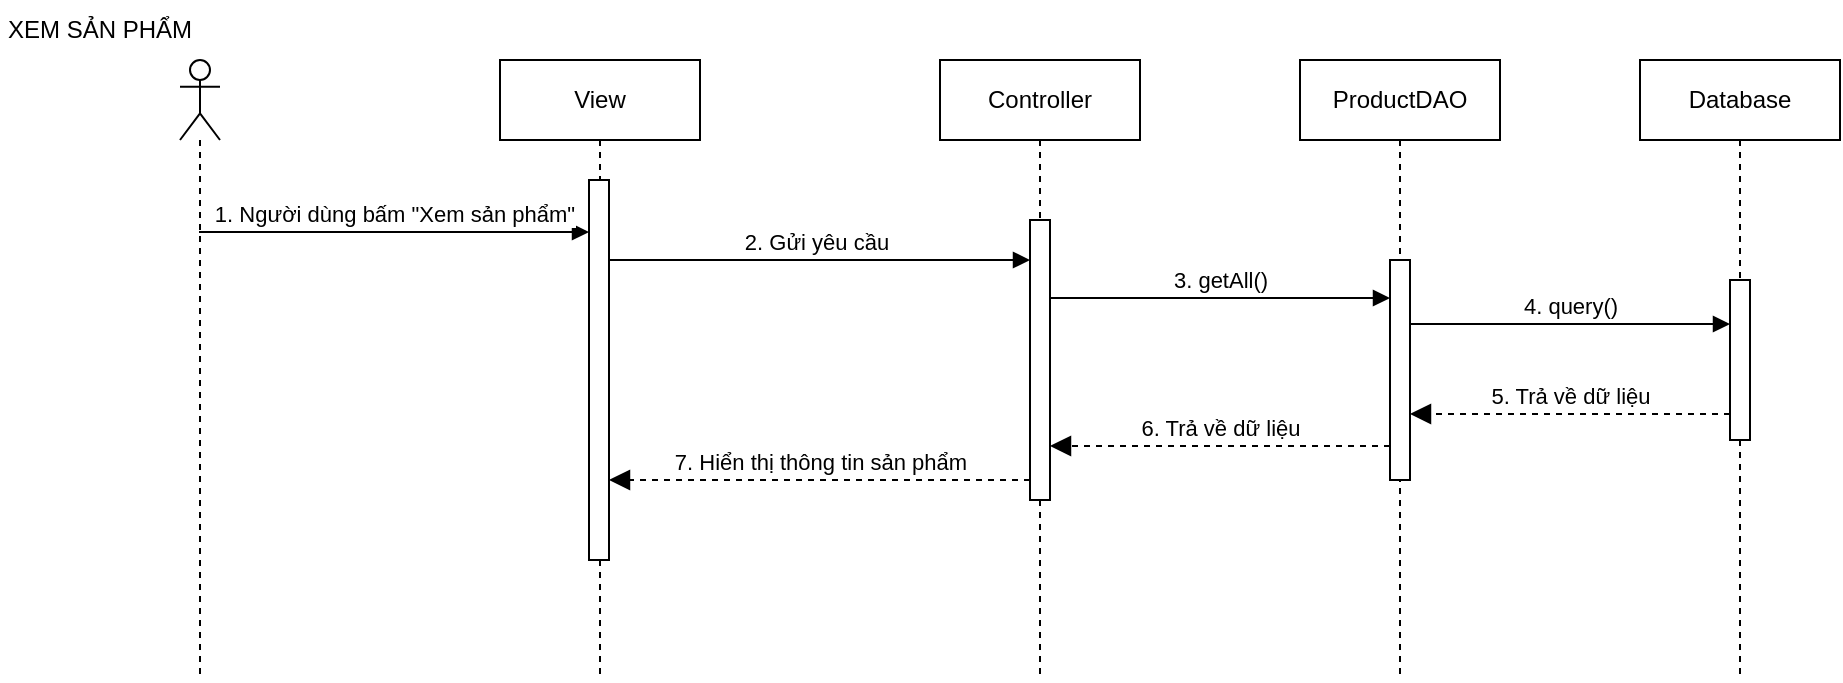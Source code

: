 <mxfile version="20.8.10" type="device" pages="4"><diagram id="AO8uRcsqPVFht4SJxATY" name="Page-1"><mxGraphModel dx="802" dy="556" grid="1" gridSize="10" guides="1" tooltips="1" connect="1" arrows="1" fold="1" page="1" pageScale="1" pageWidth="1654" pageHeight="2336" math="0" shadow="0"><root><mxCell id="0"/><mxCell id="1" parent="0"/><mxCell id="OG8YnXnmtrezyr80pQyN-1" value="" style="shape=umlLifeline;participant=umlActor;perimeter=lifelinePerimeter;whiteSpace=wrap;html=1;container=1;collapsible=0;recursiveResize=0;verticalAlign=top;spacingTop=36;outlineConnect=0;" parent="1" vertex="1"><mxGeometry x="110" y="50" width="20" height="310" as="geometry"/></mxCell><mxCell id="OG8YnXnmtrezyr80pQyN-2" value="View" style="shape=umlLifeline;perimeter=lifelinePerimeter;whiteSpace=wrap;html=1;container=1;collapsible=0;recursiveResize=0;outlineConnect=0;" parent="1" vertex="1"><mxGeometry x="270" y="50" width="100" height="310" as="geometry"/></mxCell><mxCell id="OG8YnXnmtrezyr80pQyN-3" value="2. Gửi yêu cầu" style="html=1;verticalAlign=bottom;endArrow=block;rounded=0;" parent="OG8YnXnmtrezyr80pQyN-2" target="OG8YnXnmtrezyr80pQyN-7" edge="1"><mxGeometry width="80" relative="1" as="geometry"><mxPoint x="50" y="100" as="sourcePoint"/><mxPoint x="130" y="100" as="targetPoint"/></mxGeometry></mxCell><mxCell id="OG8YnXnmtrezyr80pQyN-4" value="" style="html=1;points=[];perimeter=orthogonalPerimeter;" parent="OG8YnXnmtrezyr80pQyN-2" vertex="1"><mxGeometry x="44.5" y="60" width="10" height="190" as="geometry"/></mxCell><mxCell id="OG8YnXnmtrezyr80pQyN-5" value="Controller" style="shape=umlLifeline;perimeter=lifelinePerimeter;whiteSpace=wrap;html=1;container=1;collapsible=0;recursiveResize=0;outlineConnect=0;" parent="1" vertex="1"><mxGeometry x="490" y="50" width="100" height="310" as="geometry"/></mxCell><mxCell id="OG8YnXnmtrezyr80pQyN-7" value="" style="html=1;points=[];perimeter=orthogonalPerimeter;" parent="OG8YnXnmtrezyr80pQyN-5" vertex="1"><mxGeometry x="45" y="80" width="10" height="140" as="geometry"/></mxCell><mxCell id="OG8YnXnmtrezyr80pQyN-8" value="1. Người dùng bấm &quot;Xem sản phẩm&quot;" style="html=1;verticalAlign=bottom;endArrow=block;rounded=0;" parent="1" edge="1"><mxGeometry width="80" relative="1" as="geometry"><mxPoint x="119.5" y="136" as="sourcePoint"/><mxPoint x="314.5" y="136" as="targetPoint"/></mxGeometry></mxCell><mxCell id="OG8YnXnmtrezyr80pQyN-9" value="7. Hiển thị thông tin sản phẩm" style="html=1;verticalAlign=bottom;endArrow=block;dashed=1;endSize=8;rounded=0;endFill=1;" parent="1" source="OG8YnXnmtrezyr80pQyN-7" target="OG8YnXnmtrezyr80pQyN-4" edge="1"><mxGeometry relative="1" as="geometry"><mxPoint x="539.5" y="259" as="sourcePoint"/><mxPoint x="319.5" y="259" as="targetPoint"/><Array as="points"><mxPoint x="440" y="260"/></Array></mxGeometry></mxCell><mxCell id="OG8YnXnmtrezyr80pQyN-11" value="XEM SẢN PHẨM" style="text;html=1;strokeColor=none;fillColor=none;align=center;verticalAlign=middle;whiteSpace=wrap;rounded=0;" parent="1" vertex="1"><mxGeometry x="20" y="20" width="100" height="30" as="geometry"/></mxCell><mxCell id="OG8YnXnmtrezyr80pQyN-23" value="ProductDAO" style="shape=umlLifeline;perimeter=lifelinePerimeter;whiteSpace=wrap;html=1;container=1;collapsible=0;recursiveResize=0;outlineConnect=0;" parent="1" vertex="1"><mxGeometry x="670" y="50" width="100" height="310" as="geometry"/></mxCell><mxCell id="OG8YnXnmtrezyr80pQyN-25" value="" style="html=1;points=[];perimeter=orthogonalPerimeter;" parent="OG8YnXnmtrezyr80pQyN-23" vertex="1"><mxGeometry x="45" y="100" width="10" height="110" as="geometry"/></mxCell><mxCell id="OG8YnXnmtrezyr80pQyN-26" value="Database" style="shape=umlLifeline;perimeter=lifelinePerimeter;whiteSpace=wrap;html=1;container=1;collapsible=0;recursiveResize=0;outlineConnect=0;" parent="1" vertex="1"><mxGeometry x="840" y="50" width="100" height="310" as="geometry"/></mxCell><mxCell id="OG8YnXnmtrezyr80pQyN-28" value="" style="html=1;points=[];perimeter=orthogonalPerimeter;" parent="OG8YnXnmtrezyr80pQyN-26" vertex="1"><mxGeometry x="45" y="110" width="10" height="80" as="geometry"/></mxCell><mxCell id="OG8YnXnmtrezyr80pQyN-29" value="3. getAll()" style="html=1;verticalAlign=bottom;endArrow=block;rounded=0;" parent="1" edge="1"><mxGeometry width="80" relative="1" as="geometry"><mxPoint x="545" y="169" as="sourcePoint"/><mxPoint x="715" y="169" as="targetPoint"/></mxGeometry></mxCell><mxCell id="OG8YnXnmtrezyr80pQyN-30" value="4. query()" style="html=1;verticalAlign=bottom;endArrow=block;rounded=0;" parent="1" edge="1"><mxGeometry width="80" relative="1" as="geometry"><mxPoint x="725" y="182" as="sourcePoint"/><mxPoint x="885" y="182" as="targetPoint"/></mxGeometry></mxCell><mxCell id="OG8YnXnmtrezyr80pQyN-31" value="5. Trả về dữ liệu" style="html=1;verticalAlign=bottom;endArrow=block;dashed=1;endSize=8;rounded=0;endFill=1;" parent="1" edge="1"><mxGeometry relative="1" as="geometry"><mxPoint x="885" y="227" as="sourcePoint"/><mxPoint x="725" y="227" as="targetPoint"/></mxGeometry></mxCell><mxCell id="OG8YnXnmtrezyr80pQyN-32" value="6. Trả về dữ liệu" style="html=1;verticalAlign=bottom;endArrow=block;dashed=1;endSize=8;rounded=0;endFill=1;" parent="1" edge="1"><mxGeometry relative="1" as="geometry"><mxPoint x="715" y="243" as="sourcePoint"/><mxPoint x="545" y="243" as="targetPoint"/></mxGeometry></mxCell></root></mxGraphModel></diagram><diagram id="TzA_XU1IXeqfoDD6bZ8l" name="Page-2"><mxGraphModel dx="802" dy="556" grid="1" gridSize="10" guides="1" tooltips="1" connect="1" arrows="1" fold="1" page="1" pageScale="1" pageWidth="850" pageHeight="1100" math="0" shadow="0"><root><mxCell id="0"/><mxCell id="1" parent="0"/><mxCell id="Rn3bHiu5siSJM2EStIqJ-1" value="alt" style="shape=umlFrame;whiteSpace=wrap;html=1;" vertex="1" parent="1"><mxGeometry x="230" y="140" width="340" height="120" as="geometry"/></mxCell><mxCell id="CBtV8TJ1RTo6u6nDFuZJ-1" value="" style="shape=umlLifeline;participant=umlActor;perimeter=lifelinePerimeter;whiteSpace=wrap;html=1;container=1;collapsible=0;recursiveResize=0;verticalAlign=top;spacingTop=36;outlineConnect=0;" vertex="1" parent="1"><mxGeometry x="110" y="50" width="20" height="310" as="geometry"/></mxCell><mxCell id="CBtV8TJ1RTo6u6nDFuZJ-2" value="View" style="shape=umlLifeline;perimeter=lifelinePerimeter;whiteSpace=wrap;html=1;container=1;collapsible=0;recursiveResize=0;outlineConnect=0;" vertex="1" parent="1"><mxGeometry x="270" y="50" width="100" height="310" as="geometry"/></mxCell><mxCell id="CBtV8TJ1RTo6u6nDFuZJ-3" value="3. Gửi yêu cầu" style="html=1;verticalAlign=bottom;endArrow=block;rounded=0;" edge="1" parent="CBtV8TJ1RTo6u6nDFuZJ-2"><mxGeometry width="80" relative="1" as="geometry"><mxPoint x="50" y="118" as="sourcePoint"/><mxPoint x="265" y="118" as="targetPoint"/></mxGeometry></mxCell><mxCell id="CBtV8TJ1RTo6u6nDFuZJ-4" value="" style="html=1;points=[];perimeter=orthogonalPerimeter;" vertex="1" parent="CBtV8TJ1RTo6u6nDFuZJ-2"><mxGeometry x="44.5" y="60" width="10" height="230" as="geometry"/></mxCell><mxCell id="Rn3bHiu5siSJM2EStIqJ-5" value="[Nhập không đủ]" style="text;html=1;strokeColor=none;fillColor=none;align=center;verticalAlign=middle;whiteSpace=wrap;rounded=0;" vertex="1" parent="CBtV8TJ1RTo6u6nDFuZJ-2"><mxGeometry x="-30" y="160" width="60" height="30" as="geometry"/></mxCell><mxCell id="CBtV8TJ1RTo6u6nDFuZJ-5" value="Controller" style="shape=umlLifeline;perimeter=lifelinePerimeter;whiteSpace=wrap;html=1;container=1;collapsible=0;recursiveResize=0;outlineConnect=0;" vertex="1" parent="1"><mxGeometry x="490" y="50" width="100" height="310" as="geometry"/></mxCell><mxCell id="CBtV8TJ1RTo6u6nDFuZJ-6" value="" style="html=1;points=[];perimeter=orthogonalPerimeter;" vertex="1" parent="CBtV8TJ1RTo6u6nDFuZJ-5"><mxGeometry x="45" y="80" width="10" height="200" as="geometry"/></mxCell><mxCell id="CBtV8TJ1RTo6u6nDFuZJ-7" value="1. Người dùng bấm &quot;Thêm sản phẩm&quot;" style="html=1;verticalAlign=bottom;endArrow=block;rounded=0;" edge="1" parent="1"><mxGeometry width="80" relative="1" as="geometry"><mxPoint x="119.5" y="128" as="sourcePoint"/><mxPoint x="314.5" y="128" as="targetPoint"/></mxGeometry></mxCell><mxCell id="CBtV8TJ1RTo6u6nDFuZJ-8" value="7. Hiển thị thông báo &quot;Thêm thành công&quot;" style="html=1;verticalAlign=bottom;endArrow=block;dashed=1;endSize=8;rounded=0;endFill=1;" edge="1" parent="1"><mxGeometry relative="1" as="geometry"><mxPoint x="535" y="319" as="sourcePoint"/><mxPoint x="324.5" y="319" as="targetPoint"/><Array as="points"><mxPoint x="440" y="319"/></Array></mxGeometry></mxCell><mxCell id="CBtV8TJ1RTo6u6nDFuZJ-9" value="THÊM SẢN PHẨM" style="text;html=1;strokeColor=none;fillColor=none;align=center;verticalAlign=middle;whiteSpace=wrap;rounded=0;" vertex="1" parent="1"><mxGeometry x="20" y="20" width="100" height="30" as="geometry"/></mxCell><mxCell id="CBtV8TJ1RTo6u6nDFuZJ-10" value="ProductDAO" style="shape=umlLifeline;perimeter=lifelinePerimeter;whiteSpace=wrap;html=1;container=1;collapsible=0;recursiveResize=0;outlineConnect=0;" vertex="1" parent="1"><mxGeometry x="670" y="50" width="100" height="310" as="geometry"/></mxCell><mxCell id="CBtV8TJ1RTo6u6nDFuZJ-11" value="" style="html=1;points=[];perimeter=orthogonalPerimeter;" vertex="1" parent="CBtV8TJ1RTo6u6nDFuZJ-10"><mxGeometry x="45" y="100" width="10" height="170" as="geometry"/></mxCell><mxCell id="CBtV8TJ1RTo6u6nDFuZJ-12" value="Database" style="shape=umlLifeline;perimeter=lifelinePerimeter;whiteSpace=wrap;html=1;container=1;collapsible=0;recursiveResize=0;outlineConnect=0;" vertex="1" parent="1"><mxGeometry x="840" y="50" width="100" height="310" as="geometry"/></mxCell><mxCell id="CBtV8TJ1RTo6u6nDFuZJ-13" value="" style="html=1;points=[];perimeter=orthogonalPerimeter;" vertex="1" parent="CBtV8TJ1RTo6u6nDFuZJ-12"><mxGeometry x="45" y="110" width="10" height="150" as="geometry"/></mxCell><mxCell id="CBtV8TJ1RTo6u6nDFuZJ-14" value="4. insert()" style="html=1;verticalAlign=bottom;endArrow=block;rounded=0;" edge="1" parent="1"><mxGeometry width="80" relative="1" as="geometry"><mxPoint x="545" y="176" as="sourcePoint"/><mxPoint x="715" y="176" as="targetPoint"/></mxGeometry></mxCell><mxCell id="CBtV8TJ1RTo6u6nDFuZJ-15" value="5. query()" style="html=1;verticalAlign=bottom;endArrow=block;rounded=0;" edge="1" parent="1"><mxGeometry width="80" relative="1" as="geometry"><mxPoint x="725" y="182" as="sourcePoint"/><mxPoint x="885" y="182" as="targetPoint"/></mxGeometry></mxCell><mxCell id="CBtV8TJ1RTo6u6nDFuZJ-16" value="6. Thêm thành công" style="html=1;verticalAlign=bottom;endArrow=block;dashed=1;endSize=8;rounded=0;endFill=1;" edge="1" parent="1"><mxGeometry relative="1" as="geometry"><mxPoint x="885" y="302" as="sourcePoint"/><mxPoint x="725" y="302" as="targetPoint"/></mxGeometry></mxCell><mxCell id="CBtV8TJ1RTo6u6nDFuZJ-17" value="7. Thêm thành công" style="html=1;verticalAlign=bottom;endArrow=block;dashed=1;endSize=8;rounded=0;endFill=1;" edge="1" parent="1"><mxGeometry relative="1" as="geometry"><mxPoint x="715" y="312" as="sourcePoint"/><mxPoint x="545" y="312" as="targetPoint"/></mxGeometry></mxCell><mxCell id="Rn3bHiu5siSJM2EStIqJ-2" value="" style="endArrow=none;dashed=1;html=1;dashPattern=1 3;strokeWidth=2;rounded=0;exitX=-0.003;exitY=0.458;exitDx=0;exitDy=0;exitPerimeter=0;entryX=1.003;entryY=0.458;entryDx=0;entryDy=0;entryPerimeter=0;" edge="1" parent="1" source="Rn3bHiu5siSJM2EStIqJ-1" target="Rn3bHiu5siSJM2EStIqJ-1"><mxGeometry width="50" height="50" relative="1" as="geometry"><mxPoint x="510" y="310" as="sourcePoint"/><mxPoint x="560" y="260" as="targetPoint"/></mxGeometry></mxCell><mxCell id="Rn3bHiu5siSJM2EStIqJ-3" value="2. Hiển thị thông tin sản phẩm" style="html=1;verticalAlign=bottom;endArrow=block;dashed=1;endSize=8;rounded=0;endFill=1;" edge="1" parent="1"><mxGeometry x="-0.002" relative="1" as="geometry"><mxPoint x="535" y="232" as="sourcePoint"/><mxPoint x="324.5" y="232" as="targetPoint"/><Array as="points"><mxPoint x="440" y="232"/></Array><mxPoint as="offset"/></mxGeometry></mxCell><mxCell id="Rn3bHiu5siSJM2EStIqJ-4" value="[Nhập đủ]" style="text;html=1;strokeColor=none;fillColor=none;align=center;verticalAlign=middle;whiteSpace=wrap;rounded=0;" vertex="1" parent="1"><mxGeometry x="240" y="170" width="60" height="30" as="geometry"/></mxCell></root></mxGraphModel></diagram><diagram id="_daYOJgq07lfuhLQ4pbO" name="Page-3"><mxGraphModel dx="802" dy="556" grid="1" gridSize="10" guides="1" tooltips="1" connect="1" arrows="1" fold="1" page="1" pageScale="1" pageWidth="850" pageHeight="1100" math="0" shadow="0"><root><mxCell id="0"/><mxCell id="1" parent="0"/><mxCell id="7lhjMTkaE4Zo7SmVjnIE-2" value="" style="shape=umlLifeline;participant=umlActor;perimeter=lifelinePerimeter;whiteSpace=wrap;html=1;container=1;collapsible=0;recursiveResize=0;verticalAlign=top;spacingTop=36;outlineConnect=0;" vertex="1" parent="1"><mxGeometry x="110" y="50" width="20" height="310" as="geometry"/></mxCell><mxCell id="7lhjMTkaE4Zo7SmVjnIE-3" value="View" style="shape=umlLifeline;perimeter=lifelinePerimeter;whiteSpace=wrap;html=1;container=1;collapsible=0;recursiveResize=0;outlineConnect=0;" vertex="1" parent="1"><mxGeometry x="270" y="50" width="100" height="310" as="geometry"/></mxCell><mxCell id="7lhjMTkaE4Zo7SmVjnIE-4" value="3. Gửi yêu cầu" style="html=1;verticalAlign=bottom;endArrow=block;rounded=0;" edge="1" parent="7lhjMTkaE4Zo7SmVjnIE-3"><mxGeometry width="80" relative="1" as="geometry"><mxPoint x="50" y="118" as="sourcePoint"/><mxPoint x="265" y="118" as="targetPoint"/></mxGeometry></mxCell><mxCell id="7lhjMTkaE4Zo7SmVjnIE-5" value="" style="html=1;points=[];perimeter=orthogonalPerimeter;" vertex="1" parent="7lhjMTkaE4Zo7SmVjnIE-3"><mxGeometry x="44.5" y="60" width="10" height="230" as="geometry"/></mxCell><mxCell id="7lhjMTkaE4Zo7SmVjnIE-7" value="Controller" style="shape=umlLifeline;perimeter=lifelinePerimeter;whiteSpace=wrap;html=1;container=1;collapsible=0;recursiveResize=0;outlineConnect=0;" vertex="1" parent="1"><mxGeometry x="490" y="50" width="100" height="310" as="geometry"/></mxCell><mxCell id="7lhjMTkaE4Zo7SmVjnIE-8" value="" style="html=1;points=[];perimeter=orthogonalPerimeter;" vertex="1" parent="7lhjMTkaE4Zo7SmVjnIE-7"><mxGeometry x="45" y="80" width="10" height="190" as="geometry"/></mxCell><mxCell id="7lhjMTkaE4Zo7SmVjnIE-9" value="1. Người dùng bấm &quot;Xóa sản phẩm&quot;" style="html=1;verticalAlign=bottom;endArrow=block;rounded=0;" edge="1" parent="1"><mxGeometry width="80" relative="1" as="geometry"><mxPoint x="119.5" y="128" as="sourcePoint"/><mxPoint x="314.5" y="128" as="targetPoint"/></mxGeometry></mxCell><mxCell id="7lhjMTkaE4Zo7SmVjnIE-10" value="8. Sản phẩm bị ẩn khỏi danh sách" style="html=1;verticalAlign=bottom;endArrow=block;dashed=1;endSize=8;rounded=0;endFill=1;" edge="1" parent="1"><mxGeometry relative="1" as="geometry"><mxPoint x="535" y="278" as="sourcePoint"/><mxPoint x="324.5" y="278" as="targetPoint"/><Array as="points"><mxPoint x="440" y="278"/></Array></mxGeometry></mxCell><mxCell id="7lhjMTkaE4Zo7SmVjnIE-11" value="XÓA SẢN PHẨM" style="text;html=1;strokeColor=none;fillColor=none;align=center;verticalAlign=middle;whiteSpace=wrap;rounded=0;" vertex="1" parent="1"><mxGeometry x="20" y="20" width="100" height="30" as="geometry"/></mxCell><mxCell id="7lhjMTkaE4Zo7SmVjnIE-12" value="ProductDAO" style="shape=umlLifeline;perimeter=lifelinePerimeter;whiteSpace=wrap;html=1;container=1;collapsible=0;recursiveResize=0;outlineConnect=0;" vertex="1" parent="1"><mxGeometry x="670" y="50" width="100" height="310" as="geometry"/></mxCell><mxCell id="7lhjMTkaE4Zo7SmVjnIE-13" value="" style="html=1;points=[];perimeter=orthogonalPerimeter;" vertex="1" parent="7lhjMTkaE4Zo7SmVjnIE-12"><mxGeometry x="45" y="100" width="10" height="150" as="geometry"/></mxCell><mxCell id="7lhjMTkaE4Zo7SmVjnIE-14" value="Database" style="shape=umlLifeline;perimeter=lifelinePerimeter;whiteSpace=wrap;html=1;container=1;collapsible=0;recursiveResize=0;outlineConnect=0;" vertex="1" parent="1"><mxGeometry x="840" y="50" width="100" height="310" as="geometry"/></mxCell><mxCell id="7lhjMTkaE4Zo7SmVjnIE-15" value="" style="html=1;points=[];perimeter=orthogonalPerimeter;" vertex="1" parent="7lhjMTkaE4Zo7SmVjnIE-14"><mxGeometry x="45" y="110" width="10" height="120" as="geometry"/></mxCell><mxCell id="7lhjMTkaE4Zo7SmVjnIE-16" value="4. delete()" style="html=1;verticalAlign=bottom;endArrow=block;rounded=0;" edge="1" parent="1"><mxGeometry width="80" relative="1" as="geometry"><mxPoint x="545" y="176" as="sourcePoint"/><mxPoint x="715" y="176" as="targetPoint"/></mxGeometry></mxCell><mxCell id="7lhjMTkaE4Zo7SmVjnIE-17" value="5. query()" style="html=1;verticalAlign=bottom;endArrow=block;rounded=0;" edge="1" parent="1"><mxGeometry width="80" relative="1" as="geometry"><mxPoint x="725" y="182" as="sourcePoint"/><mxPoint x="885" y="182" as="targetPoint"/></mxGeometry></mxCell><mxCell id="7lhjMTkaE4Zo7SmVjnIE-18" value="6. MaViTri chuyển sang DELETED" style="html=1;verticalAlign=bottom;endArrow=block;dashed=1;endSize=8;rounded=0;endFill=1;" edge="1" parent="1"><mxGeometry relative="1" as="geometry"><mxPoint x="885" y="240" as="sourcePoint"/><mxPoint x="725" y="240" as="targetPoint"/></mxGeometry></mxCell><mxCell id="7lhjMTkaE4Zo7SmVjnIE-19" value="7. Xóa thành công" style="html=1;verticalAlign=bottom;endArrow=block;dashed=1;endSize=8;rounded=0;endFill=1;" edge="1" parent="1"><mxGeometry relative="1" as="geometry"><mxPoint x="715" y="258" as="sourcePoint"/><mxPoint x="545" y="258" as="targetPoint"/></mxGeometry></mxCell></root></mxGraphModel></diagram><diagram id="cCF_LakRlRUYj08uLE4x" name="Page-4"><mxGraphModel dx="802" dy="556" grid="1" gridSize="10" guides="1" tooltips="1" connect="1" arrows="1" fold="1" page="1" pageScale="1" pageWidth="850" pageHeight="1100" math="0" shadow="0"><root><mxCell id="0"/><mxCell id="1" parent="0"/><mxCell id="KbK-DbUErwwQnrfuf-GO-1" value="" style="shape=umlLifeline;participant=umlActor;perimeter=lifelinePerimeter;whiteSpace=wrap;html=1;container=1;collapsible=0;recursiveResize=0;verticalAlign=top;spacingTop=36;outlineConnect=0;" vertex="1" parent="1"><mxGeometry x="110" y="50" width="20" height="310" as="geometry"/></mxCell><mxCell id="KbK-DbUErwwQnrfuf-GO-2" value="View" style="shape=umlLifeline;perimeter=lifelinePerimeter;whiteSpace=wrap;html=1;container=1;collapsible=0;recursiveResize=0;outlineConnect=0;" vertex="1" parent="1"><mxGeometry x="270" y="50" width="100" height="310" as="geometry"/></mxCell><mxCell id="KbK-DbUErwwQnrfuf-GO-3" value="3. Gửi yêu cầu" style="html=1;verticalAlign=bottom;endArrow=block;rounded=0;" edge="1" parent="KbK-DbUErwwQnrfuf-GO-2"><mxGeometry width="80" relative="1" as="geometry"><mxPoint x="50" y="118" as="sourcePoint"/><mxPoint x="265" y="118" as="targetPoint"/></mxGeometry></mxCell><mxCell id="KbK-DbUErwwQnrfuf-GO-4" value="" style="html=1;points=[];perimeter=orthogonalPerimeter;" vertex="1" parent="KbK-DbUErwwQnrfuf-GO-2"><mxGeometry x="44.5" y="60" width="10" height="230" as="geometry"/></mxCell><mxCell id="KbK-DbUErwwQnrfuf-GO-5" value="Controller" style="shape=umlLifeline;perimeter=lifelinePerimeter;whiteSpace=wrap;html=1;container=1;collapsible=0;recursiveResize=0;outlineConnect=0;" vertex="1" parent="1"><mxGeometry x="490" y="50" width="100" height="310" as="geometry"/></mxCell><mxCell id="KbK-DbUErwwQnrfuf-GO-6" value="" style="html=1;points=[];perimeter=orthogonalPerimeter;" vertex="1" parent="KbK-DbUErwwQnrfuf-GO-5"><mxGeometry x="45" y="80" width="10" height="190" as="geometry"/></mxCell><mxCell id="QWzjY9JIWtqkM7XkG4dA-2" value="4.1. getOut()" style="html=1;verticalAlign=bottom;endArrow=block;rounded=0;" edge="1" parent="KbK-DbUErwwQnrfuf-GO-5"><mxGeometry width="80" relative="1" as="geometry"><mxPoint x="55" y="150" as="sourcePoint"/><mxPoint x="225" y="150" as="targetPoint"/></mxGeometry></mxCell><mxCell id="KbK-DbUErwwQnrfuf-GO-7" value="1. Người dùng chọn ngày" style="html=1;verticalAlign=bottom;endArrow=block;rounded=0;" edge="1" parent="1"><mxGeometry x="0.005" width="80" relative="1" as="geometry"><mxPoint x="119.5" y="128" as="sourcePoint"/><mxPoint x="314.5" y="128" as="targetPoint"/><mxPoint as="offset"/></mxGeometry></mxCell><mxCell id="KbK-DbUErwwQnrfuf-GO-8" value="8. Hiển thị số lượng bán/nhập giảm dần" style="html=1;verticalAlign=bottom;endArrow=block;dashed=1;endSize=8;rounded=0;endFill=1;" edge="1" parent="1"><mxGeometry relative="1" as="geometry"><mxPoint x="535" y="278" as="sourcePoint"/><mxPoint x="324.5" y="278" as="targetPoint"/><Array as="points"><mxPoint x="440" y="278"/></Array></mxGeometry></mxCell><mxCell id="KbK-DbUErwwQnrfuf-GO-9" value="THỐNG KÊ" style="text;html=1;strokeColor=none;fillColor=none;align=center;verticalAlign=middle;whiteSpace=wrap;rounded=0;" vertex="1" parent="1"><mxGeometry x="20" y="20" width="100" height="30" as="geometry"/></mxCell><mxCell id="KbK-DbUErwwQnrfuf-GO-10" value="ReportDAO" style="shape=umlLifeline;perimeter=lifelinePerimeter;whiteSpace=wrap;html=1;container=1;collapsible=0;recursiveResize=0;outlineConnect=0;" vertex="1" parent="1"><mxGeometry x="670" y="50" width="100" height="310" as="geometry"/></mxCell><mxCell id="KbK-DbUErwwQnrfuf-GO-11" value="" style="html=1;points=[];perimeter=orthogonalPerimeter;" vertex="1" parent="KbK-DbUErwwQnrfuf-GO-10"><mxGeometry x="45" y="100" width="10" height="150" as="geometry"/></mxCell><mxCell id="KbK-DbUErwwQnrfuf-GO-12" value="Database" style="shape=umlLifeline;perimeter=lifelinePerimeter;whiteSpace=wrap;html=1;container=1;collapsible=0;recursiveResize=0;outlineConnect=0;" vertex="1" parent="1"><mxGeometry x="840" y="50" width="100" height="310" as="geometry"/></mxCell><mxCell id="KbK-DbUErwwQnrfuf-GO-13" value="" style="html=1;points=[];perimeter=orthogonalPerimeter;" vertex="1" parent="KbK-DbUErwwQnrfuf-GO-12"><mxGeometry x="45" y="110" width="10" height="120" as="geometry"/></mxCell><mxCell id="KbK-DbUErwwQnrfuf-GO-14" value="4.1. getIn()" style="html=1;verticalAlign=bottom;endArrow=block;rounded=0;" edge="1" parent="1"><mxGeometry width="80" relative="1" as="geometry"><mxPoint x="545" y="176" as="sourcePoint"/><mxPoint x="715" y="176" as="targetPoint"/></mxGeometry></mxCell><mxCell id="KbK-DbUErwwQnrfuf-GO-15" value="5. query()" style="html=1;verticalAlign=bottom;endArrow=block;rounded=0;" edge="1" parent="1"><mxGeometry width="80" relative="1" as="geometry"><mxPoint x="725" y="182" as="sourcePoint"/><mxPoint x="885" y="182" as="targetPoint"/></mxGeometry></mxCell><mxCell id="KbK-DbUErwwQnrfuf-GO-16" value="6. Trả về dữ liệu" style="html=1;verticalAlign=bottom;endArrow=block;dashed=1;endSize=8;rounded=0;endFill=1;" edge="1" parent="1"><mxGeometry relative="1" as="geometry"><mxPoint x="885" y="240" as="sourcePoint"/><mxPoint x="725" y="240" as="targetPoint"/></mxGeometry></mxCell><mxCell id="KbK-DbUErwwQnrfuf-GO-17" value="7. Trả về dữ liệu" style="html=1;verticalAlign=bottom;endArrow=block;dashed=1;endSize=8;rounded=0;endFill=1;" edge="1" parent="1"><mxGeometry relative="1" as="geometry"><mxPoint x="715" y="258" as="sourcePoint"/><mxPoint x="545" y="258" as="targetPoint"/></mxGeometry></mxCell><mxCell id="QWzjY9JIWtqkM7XkG4dA-1" value="2. Tra cứu" style="html=1;verticalAlign=bottom;endArrow=block;rounded=0;" edge="1" parent="1"><mxGeometry x="0.005" width="80" relative="1" as="geometry"><mxPoint x="120" y="150" as="sourcePoint"/><mxPoint x="315" y="150" as="targetPoint"/><mxPoint as="offset"/></mxGeometry></mxCell></root></mxGraphModel></diagram></mxfile>